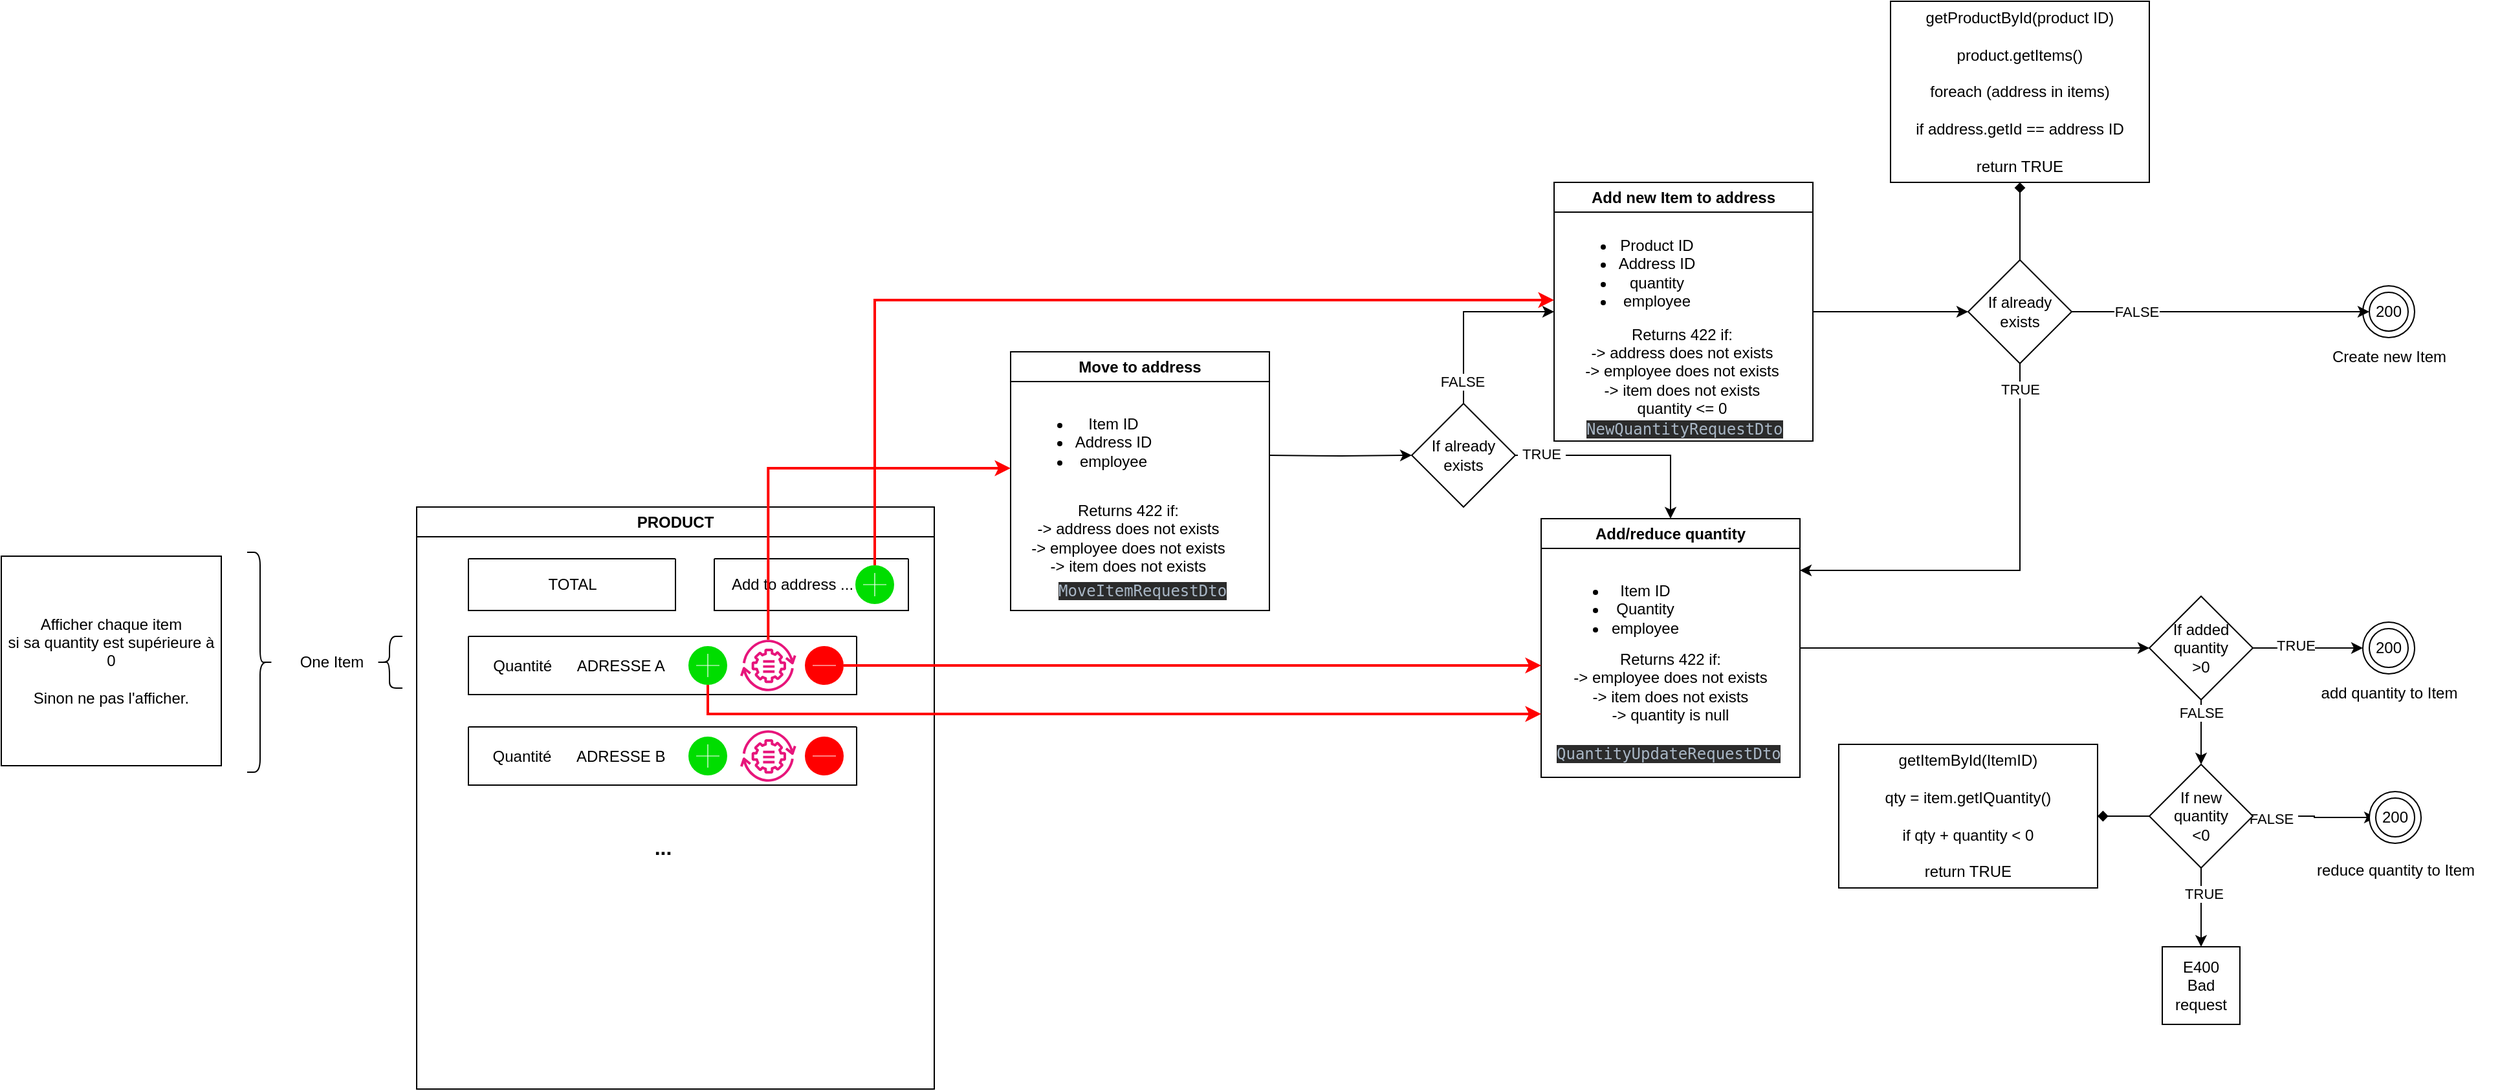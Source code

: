 <mxfile version="22.1.2" type="device">
  <diagram name="Page-1" id="juLC3zvcWGA9uQwjYyNq">
    <mxGraphModel dx="1014" dy="3217" grid="1" gridSize="10" guides="1" tooltips="1" connect="1" arrows="1" fold="1" page="1" pageScale="1" pageWidth="827" pageHeight="1169" math="0" shadow="0">
      <root>
        <mxCell id="0" />
        <mxCell id="1" parent="0" />
        <mxCell id="imZKD1N6SDobM8C1172t-1" value="PRODUCT" style="swimlane;whiteSpace=wrap;html=1;" parent="1" vertex="1">
          <mxGeometry x="1041" y="-880" width="400" height="450" as="geometry" />
        </mxCell>
        <mxCell id="imZKD1N6SDobM8C1172t-2" value="" style="swimlane;startSize=0;" parent="imZKD1N6SDobM8C1172t-1" vertex="1">
          <mxGeometry x="40" y="100" width="300" height="45" as="geometry" />
        </mxCell>
        <mxCell id="imZKD1N6SDobM8C1172t-3" value="Quantité&amp;nbsp; &amp;nbsp; &amp;nbsp; ADRESSE A" style="text;html=1;align=center;verticalAlign=middle;resizable=0;points=[];autosize=1;strokeColor=none;fillColor=none;" parent="imZKD1N6SDobM8C1172t-2" vertex="1">
          <mxGeometry x="5" y="7.5" width="160" height="30" as="geometry" />
        </mxCell>
        <mxCell id="imZKD1N6SDobM8C1172t-4" value="" style="html=1;verticalLabelPosition=bottom;labelBackgroundColor=#ffffff;verticalAlign=top;shadow=0;dashed=0;strokeWidth=2;shape=mxgraph.ios7.misc.add;fillColor=#00dd00;strokeColor=#ffffff;sketch=0;" parent="imZKD1N6SDobM8C1172t-2" vertex="1">
          <mxGeometry x="170" y="7.5" width="30" height="30" as="geometry" />
        </mxCell>
        <mxCell id="imZKD1N6SDobM8C1172t-5" value="" style="sketch=0;outlineConnect=0;fontColor=#232F3E;gradientColor=none;fillColor=#E7157B;strokeColor=none;dashed=0;verticalLabelPosition=bottom;verticalAlign=top;align=center;html=1;fontSize=12;fontStyle=0;aspect=fixed;pointerEvents=1;shape=mxgraph.aws4.systems_manager_change_manager;" parent="imZKD1N6SDobM8C1172t-2" vertex="1">
          <mxGeometry x="210" y="2.5" width="43.33" height="40" as="geometry" />
        </mxCell>
        <mxCell id="imZKD1N6SDobM8C1172t-6" value="" style="html=1;verticalLabelPosition=bottom;labelBackgroundColor=#ffffff;verticalAlign=top;shadow=0;dashed=0;strokeWidth=2;shape=mxgraph.ios7.misc.delete;fillColor=#ff0000;strokeColor=#ffffff;sketch=0;" parent="imZKD1N6SDobM8C1172t-2" vertex="1">
          <mxGeometry x="260" y="7.5" width="30" height="30" as="geometry" />
        </mxCell>
        <mxCell id="imZKD1N6SDobM8C1172t-7" value="" style="swimlane;startSize=0;" parent="imZKD1N6SDobM8C1172t-1" vertex="1">
          <mxGeometry x="40" y="40" width="160" height="40" as="geometry" />
        </mxCell>
        <mxCell id="imZKD1N6SDobM8C1172t-8" value="TOTAL" style="text;html=1;align=center;verticalAlign=middle;resizable=0;points=[];autosize=1;strokeColor=none;fillColor=none;" parent="imZKD1N6SDobM8C1172t-7" vertex="1">
          <mxGeometry x="50" y="5" width="60" height="30" as="geometry" />
        </mxCell>
        <mxCell id="imZKD1N6SDobM8C1172t-9" value="" style="swimlane;startSize=0;" parent="imZKD1N6SDobM8C1172t-1" vertex="1">
          <mxGeometry x="40" y="170" width="300" height="45" as="geometry" />
        </mxCell>
        <mxCell id="imZKD1N6SDobM8C1172t-10" value="Quantité&amp;nbsp; &amp;nbsp; &amp;nbsp; ADRESSE B" style="text;html=1;align=center;verticalAlign=middle;resizable=0;points=[];autosize=1;strokeColor=none;fillColor=none;" parent="imZKD1N6SDobM8C1172t-9" vertex="1">
          <mxGeometry x="5" y="7.5" width="160" height="30" as="geometry" />
        </mxCell>
        <mxCell id="imZKD1N6SDobM8C1172t-11" value="" style="html=1;verticalLabelPosition=bottom;labelBackgroundColor=#ffffff;verticalAlign=top;shadow=0;dashed=0;strokeWidth=2;shape=mxgraph.ios7.misc.add;fillColor=#00dd00;strokeColor=#ffffff;sketch=0;" parent="imZKD1N6SDobM8C1172t-9" vertex="1">
          <mxGeometry x="170" y="7.5" width="30" height="30" as="geometry" />
        </mxCell>
        <mxCell id="imZKD1N6SDobM8C1172t-12" value="" style="sketch=0;outlineConnect=0;fontColor=#232F3E;gradientColor=none;fillColor=#E7157B;strokeColor=none;dashed=0;verticalLabelPosition=bottom;verticalAlign=top;align=center;html=1;fontSize=12;fontStyle=0;aspect=fixed;pointerEvents=1;shape=mxgraph.aws4.systems_manager_change_manager;" parent="imZKD1N6SDobM8C1172t-9" vertex="1">
          <mxGeometry x="210" y="2.5" width="43.33" height="40" as="geometry" />
        </mxCell>
        <mxCell id="imZKD1N6SDobM8C1172t-13" value="" style="html=1;verticalLabelPosition=bottom;labelBackgroundColor=#ffffff;verticalAlign=top;shadow=0;dashed=0;strokeWidth=2;shape=mxgraph.ios7.misc.delete;fillColor=#ff0000;strokeColor=#ffffff;sketch=0;" parent="imZKD1N6SDobM8C1172t-9" vertex="1">
          <mxGeometry x="260" y="7.5" width="30" height="30" as="geometry" />
        </mxCell>
        <mxCell id="imZKD1N6SDobM8C1172t-16" value="" style="swimlane;startSize=0;" parent="imZKD1N6SDobM8C1172t-1" vertex="1">
          <mxGeometry x="230" y="40" width="150" height="40" as="geometry" />
        </mxCell>
        <mxCell id="imZKD1N6SDobM8C1172t-18" value="Add to address ..." style="text;html=1;align=center;verticalAlign=middle;resizable=0;points=[];autosize=1;strokeColor=none;fillColor=none;" parent="imZKD1N6SDobM8C1172t-16" vertex="1">
          <mxGeometry y="5" width="120" height="30" as="geometry" />
        </mxCell>
        <mxCell id="imZKD1N6SDobM8C1172t-15" value="" style="html=1;verticalLabelPosition=bottom;labelBackgroundColor=#ffffff;verticalAlign=top;shadow=0;dashed=0;strokeWidth=2;shape=mxgraph.ios7.misc.add;fillColor=#00dd00;strokeColor=#ffffff;sketch=0;" parent="imZKD1N6SDobM8C1172t-16" vertex="1">
          <mxGeometry x="109" y="5" width="30" height="30" as="geometry" />
        </mxCell>
        <mxCell id="imZKD1N6SDobM8C1172t-22" value="&lt;b&gt;&lt;font style=&quot;font-size: 16px;&quot;&gt;...&lt;/font&gt;&lt;/b&gt;" style="text;html=1;align=center;verticalAlign=middle;resizable=0;points=[];autosize=1;strokeColor=none;fillColor=none;" parent="imZKD1N6SDobM8C1172t-1" vertex="1">
          <mxGeometry x="170" y="248" width="40" height="30" as="geometry" />
        </mxCell>
        <mxCell id="imZKD1N6SDobM8C1172t-27" style="edgeStyle=orthogonalEdgeStyle;rounded=0;orthogonalLoop=1;jettySize=auto;html=1;" parent="1" source="imZKD1N6SDobM8C1172t-14" target="imZKD1N6SDobM8C1172t-26" edge="1">
          <mxGeometry relative="1" as="geometry" />
        </mxCell>
        <mxCell id="imZKD1N6SDobM8C1172t-14" value="Add new Item to address" style="swimlane;whiteSpace=wrap;html=1;startSize=23;" parent="1" vertex="1">
          <mxGeometry x="1920" y="-1131" width="200" height="200" as="geometry" />
        </mxCell>
        <mxCell id="imZKD1N6SDobM8C1172t-19" value="&lt;ul&gt;&lt;li&gt;Product ID&lt;/li&gt;&lt;li&gt;Address ID&lt;/li&gt;&lt;li&gt;quantity&lt;/li&gt;&lt;li&gt;employee&lt;/li&gt;&lt;/ul&gt;" style="text;html=1;align=center;verticalAlign=middle;resizable=0;points=[];autosize=1;strokeColor=none;fillColor=none;" parent="imZKD1N6SDobM8C1172t-14" vertex="1">
          <mxGeometry x="-1" y="20" width="120" height="100" as="geometry" />
        </mxCell>
        <mxCell id="imZKD1N6SDobM8C1172t-65" value="Returns 422 if:&lt;br&gt;-&amp;gt; address does not exists&lt;br&gt;-&amp;gt; employee does not exists&lt;br&gt;-&amp;gt; item does not exists&lt;br&gt;quantity &amp;lt;= 0" style="text;html=1;strokeColor=none;fillColor=none;align=center;verticalAlign=middle;whiteSpace=wrap;rounded=0;" parent="imZKD1N6SDobM8C1172t-14" vertex="1">
          <mxGeometry x="18" y="131" width="162" height="30" as="geometry" />
        </mxCell>
        <mxCell id="ZWg43RYlgXbW-FR2VFtU-54" value="&lt;div style=&quot;background-color:#2b2b2b;color:#a9b7c6&quot;&gt;&lt;pre style=&quot;font-family:&#39;JetBrains Mono&#39;,monospace;font-size:9,8pt;&quot;&gt;NewQuantityRequestDto&lt;/pre&gt;&lt;/div&gt;" style="text;whiteSpace=wrap;html=1;" vertex="1" parent="imZKD1N6SDobM8C1172t-14">
          <mxGeometry x="23" y="165" width="160" height="30" as="geometry" />
        </mxCell>
        <mxCell id="imZKD1N6SDobM8C1172t-20" value="" style="shape=curlyBracket;whiteSpace=wrap;html=1;rounded=1;labelPosition=left;verticalLabelPosition=middle;align=right;verticalAlign=middle;" parent="1" vertex="1">
          <mxGeometry x="1010" y="-780" width="20" height="40" as="geometry" />
        </mxCell>
        <mxCell id="imZKD1N6SDobM8C1172t-21" value="One Item" style="text;html=1;align=center;verticalAlign=middle;resizable=0;points=[];autosize=1;strokeColor=none;fillColor=none;" parent="1" vertex="1">
          <mxGeometry x="940" y="-775" width="70" height="30" as="geometry" />
        </mxCell>
        <mxCell id="imZKD1N6SDobM8C1172t-42" style="edgeStyle=orthogonalEdgeStyle;rounded=0;orthogonalLoop=1;jettySize=auto;html=1;" parent="1" source="imZKD1N6SDobM8C1172t-23" target="imZKD1N6SDobM8C1172t-74" edge="1">
          <mxGeometry relative="1" as="geometry">
            <mxPoint x="2240" y="-771" as="targetPoint" />
          </mxGeometry>
        </mxCell>
        <mxCell id="imZKD1N6SDobM8C1172t-23" value="Add/reduce quantity" style="swimlane;whiteSpace=wrap;html=1;" parent="1" vertex="1">
          <mxGeometry x="1910" y="-871" width="200" height="200" as="geometry" />
        </mxCell>
        <mxCell id="imZKD1N6SDobM8C1172t-24" value="&lt;ul&gt;&lt;li&gt;Item ID&lt;/li&gt;&lt;li&gt;Quantity&lt;/li&gt;&lt;li&gt;employee&lt;/li&gt;&lt;/ul&gt;" style="text;html=1;align=center;verticalAlign=middle;resizable=0;points=[];autosize=1;strokeColor=none;fillColor=none;" parent="imZKD1N6SDobM8C1172t-23" vertex="1">
          <mxGeometry y="30" width="120" height="80" as="geometry" />
        </mxCell>
        <mxCell id="ZWg43RYlgXbW-FR2VFtU-9" value="Returns 422 if:&lt;br&gt;-&amp;gt; employee does not exists&lt;br&gt;-&amp;gt; item does not exists&lt;br&gt;-&amp;gt; quantity is null" style="text;html=1;strokeColor=none;fillColor=none;align=center;verticalAlign=middle;whiteSpace=wrap;rounded=0;" vertex="1" parent="imZKD1N6SDobM8C1172t-23">
          <mxGeometry x="19" y="115" width="162" height="30" as="geometry" />
        </mxCell>
        <mxCell id="ZWg43RYlgXbW-FR2VFtU-51" value="&lt;div style=&quot;background-color:#2b2b2b;color:#a9b7c6&quot;&gt;&lt;pre style=&quot;font-family:&#39;JetBrains Mono&#39;,monospace;font-size:9,8pt;&quot;&gt;QuantityUpdateRequestDto&lt;/pre&gt;&lt;/div&gt;" style="text;whiteSpace=wrap;html=1;" vertex="1" parent="imZKD1N6SDobM8C1172t-23">
          <mxGeometry x="10" y="156" width="180" height="44" as="geometry" />
        </mxCell>
        <mxCell id="imZKD1N6SDobM8C1172t-28" style="edgeStyle=orthogonalEdgeStyle;rounded=0;orthogonalLoop=1;jettySize=auto;html=1;" parent="1" source="imZKD1N6SDobM8C1172t-26" target="imZKD1N6SDobM8C1172t-23" edge="1">
          <mxGeometry relative="1" as="geometry">
            <Array as="points">
              <mxPoint x="2280" y="-831" />
            </Array>
          </mxGeometry>
        </mxCell>
        <mxCell id="imZKD1N6SDobM8C1172t-29" value="TRUE" style="edgeLabel;html=1;align=center;verticalAlign=middle;resizable=0;points=[];" parent="imZKD1N6SDobM8C1172t-28" vertex="1" connectable="0">
          <mxGeometry x="-0.879" relative="1" as="geometry">
            <mxPoint as="offset" />
          </mxGeometry>
        </mxCell>
        <mxCell id="imZKD1N6SDobM8C1172t-40" style="edgeStyle=orthogonalEdgeStyle;rounded=0;orthogonalLoop=1;jettySize=auto;html=1;endArrow=diamond;endFill=1;" parent="1" source="imZKD1N6SDobM8C1172t-26" target="imZKD1N6SDobM8C1172t-38" edge="1">
          <mxGeometry relative="1" as="geometry" />
        </mxCell>
        <mxCell id="imZKD1N6SDobM8C1172t-26" value="If already&lt;br&gt;exists" style="rhombus;whiteSpace=wrap;html=1;" parent="1" vertex="1">
          <mxGeometry x="2240" y="-1071" width="80" height="80" as="geometry" />
        </mxCell>
        <mxCell id="imZKD1N6SDobM8C1172t-37" value="" style="group" parent="1" vertex="1" connectable="0">
          <mxGeometry x="2510" y="-1051" width="110" height="70" as="geometry" />
        </mxCell>
        <mxCell id="imZKD1N6SDobM8C1172t-32" value="" style="group" parent="imZKD1N6SDobM8C1172t-37" vertex="1" connectable="0">
          <mxGeometry x="35" width="40" height="40" as="geometry" />
        </mxCell>
        <mxCell id="imZKD1N6SDobM8C1172t-30" value="" style="ellipse;whiteSpace=wrap;html=1;" parent="imZKD1N6SDobM8C1172t-32" vertex="1">
          <mxGeometry width="40" height="40" as="geometry" />
        </mxCell>
        <mxCell id="imZKD1N6SDobM8C1172t-31" value="200" style="ellipse;whiteSpace=wrap;html=1;" parent="imZKD1N6SDobM8C1172t-32" vertex="1">
          <mxGeometry x="5" y="5" width="30" height="30" as="geometry" />
        </mxCell>
        <mxCell id="imZKD1N6SDobM8C1172t-36" value="Create new Item" style="text;html=1;align=center;verticalAlign=middle;resizable=0;points=[];autosize=1;strokeColor=none;fillColor=none;" parent="imZKD1N6SDobM8C1172t-37" vertex="1">
          <mxGeometry y="40" width="110" height="30" as="geometry" />
        </mxCell>
        <mxCell id="imZKD1N6SDobM8C1172t-38" value="getProductById(product ID)&lt;br&gt;&lt;br&gt;product.getItems()&lt;br&gt;&lt;br&gt;foreach (address in items)&lt;br&gt;&lt;br&gt;if address.getId == address ID&lt;br&gt;&lt;br&gt;return TRUE" style="rounded=0;whiteSpace=wrap;html=1;" parent="1" vertex="1">
          <mxGeometry x="2180" y="-1271" width="200" height="140" as="geometry" />
        </mxCell>
        <mxCell id="imZKD1N6SDobM8C1172t-46" style="edgeStyle=orthogonalEdgeStyle;rounded=0;orthogonalLoop=1;jettySize=auto;html=1;entryX=0;entryY=0.5;entryDx=0;entryDy=0;" parent="1" source="imZKD1N6SDobM8C1172t-74" target="imZKD1N6SDobM8C1172t-51" edge="1">
          <mxGeometry relative="1" as="geometry">
            <mxPoint x="2370" y="-771" as="targetPoint" />
          </mxGeometry>
        </mxCell>
        <mxCell id="imZKD1N6SDobM8C1172t-78" value="TRUE" style="edgeLabel;html=1;align=center;verticalAlign=middle;resizable=0;points=[];" parent="imZKD1N6SDobM8C1172t-46" vertex="1" connectable="0">
          <mxGeometry x="-0.24" y="2" relative="1" as="geometry">
            <mxPoint as="offset" />
          </mxGeometry>
        </mxCell>
        <mxCell id="imZKD1N6SDobM8C1172t-49" value="" style="group" parent="1" vertex="1" connectable="0">
          <mxGeometry x="2510" y="-791" width="140" height="70" as="geometry" />
        </mxCell>
        <mxCell id="imZKD1N6SDobM8C1172t-50" value="" style="group" parent="imZKD1N6SDobM8C1172t-49" vertex="1" connectable="0">
          <mxGeometry x="35" width="40" height="40" as="geometry" />
        </mxCell>
        <mxCell id="imZKD1N6SDobM8C1172t-51" value="" style="ellipse;whiteSpace=wrap;html=1;" parent="imZKD1N6SDobM8C1172t-50" vertex="1">
          <mxGeometry width="40" height="40" as="geometry" />
        </mxCell>
        <mxCell id="imZKD1N6SDobM8C1172t-52" value="200" style="ellipse;whiteSpace=wrap;html=1;" parent="imZKD1N6SDobM8C1172t-50" vertex="1">
          <mxGeometry x="5" y="5" width="30" height="30" as="geometry" />
        </mxCell>
        <mxCell id="imZKD1N6SDobM8C1172t-53" value="add quantity to Item" style="text;html=1;align=center;verticalAlign=middle;resizable=0;points=[];autosize=1;strokeColor=none;fillColor=none;" parent="imZKD1N6SDobM8C1172t-49" vertex="1">
          <mxGeometry x="-10" y="40" width="130" height="30" as="geometry" />
        </mxCell>
        <mxCell id="imZKD1N6SDobM8C1172t-55" style="edgeStyle=orthogonalEdgeStyle;rounded=0;orthogonalLoop=1;jettySize=auto;html=1;strokeColor=#FF0000;strokeWidth=2;" parent="1" source="imZKD1N6SDobM8C1172t-15" target="imZKD1N6SDobM8C1172t-14" edge="1">
          <mxGeometry relative="1" as="geometry">
            <Array as="points">
              <mxPoint x="1395" y="-1040" />
            </Array>
          </mxGeometry>
        </mxCell>
        <mxCell id="imZKD1N6SDobM8C1172t-70" style="edgeStyle=orthogonalEdgeStyle;rounded=0;orthogonalLoop=1;jettySize=auto;html=1;entryX=0;entryY=0.5;entryDx=0;entryDy=0;" parent="1" target="imZKD1N6SDobM8C1172t-61" edge="1">
          <mxGeometry relative="1" as="geometry">
            <mxPoint x="1700" y="-920" as="sourcePoint" />
          </mxGeometry>
        </mxCell>
        <mxCell id="imZKD1N6SDobM8C1172t-56" value="Move to address" style="swimlane;whiteSpace=wrap;html=1;" parent="1" vertex="1">
          <mxGeometry x="1500" y="-1000" width="200" height="200" as="geometry" />
        </mxCell>
        <mxCell id="imZKD1N6SDobM8C1172t-57" value="&lt;ul&gt;&lt;li&gt;Item ID&lt;/li&gt;&lt;li&gt;Address ID&lt;/li&gt;&lt;li&gt;&lt;span style=&quot;background-color: initial;&quot;&gt;employee&lt;/span&gt;&lt;br&gt;&lt;/li&gt;&lt;/ul&gt;" style="text;html=1;align=center;verticalAlign=middle;resizable=0;points=[];autosize=1;strokeColor=none;fillColor=none;" parent="imZKD1N6SDobM8C1172t-56" vertex="1">
          <mxGeometry x="-1" y="30" width="120" height="80" as="geometry" />
        </mxCell>
        <mxCell id="ZWg43RYlgXbW-FR2VFtU-2" value="Returns 422 if:&lt;br&gt;-&amp;gt; address does not exists&lt;br&gt;-&amp;gt; employee does not exists&lt;br&gt;-&amp;gt; item does not exists" style="text;html=1;strokeColor=none;fillColor=none;align=center;verticalAlign=middle;whiteSpace=wrap;rounded=0;" vertex="1" parent="imZKD1N6SDobM8C1172t-56">
          <mxGeometry x="10" y="129" width="162" height="30" as="geometry" />
        </mxCell>
        <mxCell id="ZWg43RYlgXbW-FR2VFtU-55" value="&lt;div style=&quot;background-color:#2b2b2b;color:#a9b7c6&quot;&gt;&lt;pre style=&quot;font-family:&#39;JetBrains Mono&#39;,monospace;font-size:9,8pt;&quot;&gt;MoveItemRequestDto&lt;/pre&gt;&lt;/div&gt;" style="text;whiteSpace=wrap;html=1;" vertex="1" parent="imZKD1N6SDobM8C1172t-56">
          <mxGeometry x="35" y="159" width="130" height="30" as="geometry" />
        </mxCell>
        <mxCell id="imZKD1N6SDobM8C1172t-58" style="edgeStyle=orthogonalEdgeStyle;rounded=0;orthogonalLoop=1;jettySize=auto;html=1;strokeWidth=2;strokeColor=#FF0000;" parent="1" source="imZKD1N6SDobM8C1172t-4" target="imZKD1N6SDobM8C1172t-23" edge="1">
          <mxGeometry relative="1" as="geometry">
            <Array as="points">
              <mxPoint x="1266" y="-720" />
            </Array>
          </mxGeometry>
        </mxCell>
        <mxCell id="imZKD1N6SDobM8C1172t-66" style="edgeStyle=orthogonalEdgeStyle;rounded=0;orthogonalLoop=1;jettySize=auto;html=1;" parent="1" source="imZKD1N6SDobM8C1172t-61" target="imZKD1N6SDobM8C1172t-23" edge="1">
          <mxGeometry relative="1" as="geometry" />
        </mxCell>
        <mxCell id="imZKD1N6SDobM8C1172t-68" value="&amp;nbsp;TRUE&amp;nbsp;" style="edgeLabel;html=1;align=center;verticalAlign=middle;resizable=0;points=[];" parent="imZKD1N6SDobM8C1172t-66" vertex="1" connectable="0">
          <mxGeometry x="-0.767" y="1" relative="1" as="geometry">
            <mxPoint as="offset" />
          </mxGeometry>
        </mxCell>
        <mxCell id="imZKD1N6SDobM8C1172t-67" style="edgeStyle=orthogonalEdgeStyle;rounded=0;orthogonalLoop=1;jettySize=auto;html=1;" parent="1" source="imZKD1N6SDobM8C1172t-61" target="imZKD1N6SDobM8C1172t-14" edge="1">
          <mxGeometry relative="1" as="geometry">
            <Array as="points">
              <mxPoint x="1850" y="-1031" />
            </Array>
          </mxGeometry>
        </mxCell>
        <mxCell id="imZKD1N6SDobM8C1172t-69" value="&amp;nbsp;FALSE&amp;nbsp;" style="edgeLabel;html=1;align=center;verticalAlign=middle;resizable=0;points=[];" parent="imZKD1N6SDobM8C1172t-67" vertex="1" connectable="0">
          <mxGeometry x="-0.751" y="1" relative="1" as="geometry">
            <mxPoint as="offset" />
          </mxGeometry>
        </mxCell>
        <mxCell id="imZKD1N6SDobM8C1172t-61" value="If already&lt;br&gt;exists" style="rhombus;whiteSpace=wrap;html=1;" parent="1" vertex="1">
          <mxGeometry x="1810" y="-960" width="80" height="80" as="geometry" />
        </mxCell>
        <mxCell id="imZKD1N6SDobM8C1172t-74" value="If added quantity&lt;br&gt;&amp;gt;0" style="rhombus;whiteSpace=wrap;html=1;" parent="1" vertex="1">
          <mxGeometry x="2380" y="-811" width="80" height="80" as="geometry" />
        </mxCell>
        <mxCell id="ZWg43RYlgXbW-FR2VFtU-1" style="edgeStyle=orthogonalEdgeStyle;rounded=0;orthogonalLoop=1;jettySize=auto;html=1;strokeWidth=2;strokeColor=#FF0000;" edge="1" parent="1" source="imZKD1N6SDobM8C1172t-5" target="imZKD1N6SDobM8C1172t-56">
          <mxGeometry relative="1" as="geometry">
            <Array as="points">
              <mxPoint x="1313" y="-910" />
            </Array>
          </mxGeometry>
        </mxCell>
        <mxCell id="imZKD1N6SDobM8C1172t-73" style="edgeStyle=orthogonalEdgeStyle;rounded=0;orthogonalLoop=1;jettySize=auto;html=1;strokeColor=#FF0000;strokeWidth=2;" parent="1" source="imZKD1N6SDobM8C1172t-6" edge="1" target="imZKD1N6SDobM8C1172t-23">
          <mxGeometry relative="1" as="geometry">
            <mxPoint x="1356" y="-720" as="targetPoint" />
            <Array as="points">
              <mxPoint x="1790" y="-758" />
              <mxPoint x="1790" y="-758" />
            </Array>
          </mxGeometry>
        </mxCell>
        <mxCell id="ZWg43RYlgXbW-FR2VFtU-4" value="" style="edgeStyle=orthogonalEdgeStyle;rounded=0;orthogonalLoop=1;jettySize=auto;html=1;" edge="1" parent="1" source="imZKD1N6SDobM8C1172t-26" target="imZKD1N6SDobM8C1172t-31">
          <mxGeometry relative="1" as="geometry">
            <mxPoint x="2320" y="-1031" as="sourcePoint" />
            <mxPoint x="2440" y="-1031.0" as="targetPoint" />
          </mxGeometry>
        </mxCell>
        <mxCell id="ZWg43RYlgXbW-FR2VFtU-5" value="FALSE" style="edgeLabel;html=1;align=center;verticalAlign=middle;resizable=0;points=[];" vertex="1" connectable="0" parent="ZWg43RYlgXbW-FR2VFtU-4">
          <mxGeometry x="-0.638" y="-1" relative="1" as="geometry">
            <mxPoint x="8" y="-1" as="offset" />
          </mxGeometry>
        </mxCell>
        <mxCell id="ZWg43RYlgXbW-FR2VFtU-13" style="edgeStyle=orthogonalEdgeStyle;rounded=0;orthogonalLoop=1;jettySize=auto;html=1;" edge="1" parent="1" source="ZWg43RYlgXbW-FR2VFtU-10" target="ZWg43RYlgXbW-FR2VFtU-12">
          <mxGeometry relative="1" as="geometry">
            <mxPoint x="2271.45" y="-721" as="sourcePoint" />
          </mxGeometry>
        </mxCell>
        <mxCell id="ZWg43RYlgXbW-FR2VFtU-14" value="TRUE" style="edgeLabel;html=1;align=center;verticalAlign=middle;resizable=0;points=[];" vertex="1" connectable="0" parent="ZWg43RYlgXbW-FR2VFtU-13">
          <mxGeometry x="-0.357" y="2" relative="1" as="geometry">
            <mxPoint as="offset" />
          </mxGeometry>
        </mxCell>
        <mxCell id="ZWg43RYlgXbW-FR2VFtU-12" value="E400&lt;br&gt;Bad request" style="whiteSpace=wrap;html=1;aspect=fixed;" vertex="1" parent="1">
          <mxGeometry x="2390.0" y="-540" width="60" height="60" as="geometry" />
        </mxCell>
        <mxCell id="ZWg43RYlgXbW-FR2VFtU-15" value="" style="edgeStyle=orthogonalEdgeStyle;rounded=0;orthogonalLoop=1;jettySize=auto;html=1;" edge="1" parent="1" source="imZKD1N6SDobM8C1172t-74" target="ZWg43RYlgXbW-FR2VFtU-10">
          <mxGeometry relative="1" as="geometry">
            <Array as="points" />
            <mxPoint x="2420" y="-731" as="sourcePoint" />
            <mxPoint x="1950" y="-540" as="targetPoint" />
          </mxGeometry>
        </mxCell>
        <mxCell id="ZWg43RYlgXbW-FR2VFtU-16" value="FALSE" style="edgeLabel;html=1;align=center;verticalAlign=middle;resizable=0;points=[];" vertex="1" connectable="0" parent="ZWg43RYlgXbW-FR2VFtU-15">
          <mxGeometry x="-0.942" y="2" relative="1" as="geometry">
            <mxPoint x="-2" y="8" as="offset" />
          </mxGeometry>
        </mxCell>
        <mxCell id="ZWg43RYlgXbW-FR2VFtU-40" style="edgeStyle=orthogonalEdgeStyle;rounded=0;orthogonalLoop=1;jettySize=auto;html=1;" edge="1" parent="1" source="ZWg43RYlgXbW-FR2VFtU-10" target="ZWg43RYlgXbW-FR2VFtU-46">
          <mxGeometry relative="1" as="geometry">
            <mxPoint x="2540" y="-640" as="targetPoint" />
          </mxGeometry>
        </mxCell>
        <mxCell id="ZWg43RYlgXbW-FR2VFtU-41" value="&amp;nbsp;FALSE&amp;nbsp;" style="edgeLabel;html=1;align=center;verticalAlign=middle;resizable=0;points=[];" vertex="1" connectable="0" parent="ZWg43RYlgXbW-FR2VFtU-40">
          <mxGeometry x="-0.705" y="-2" relative="1" as="geometry">
            <mxPoint as="offset" />
          </mxGeometry>
        </mxCell>
        <mxCell id="ZWg43RYlgXbW-FR2VFtU-43" style="edgeStyle=orthogonalEdgeStyle;rounded=0;orthogonalLoop=1;jettySize=auto;html=1;endArrow=diamond;endFill=1;" edge="1" parent="1" source="ZWg43RYlgXbW-FR2VFtU-10" target="ZWg43RYlgXbW-FR2VFtU-42">
          <mxGeometry relative="1" as="geometry" />
        </mxCell>
        <mxCell id="ZWg43RYlgXbW-FR2VFtU-10" value="If new &lt;br&gt;quantity&lt;br&gt;&amp;lt;0" style="rhombus;whiteSpace=wrap;html=1;" vertex="1" parent="1">
          <mxGeometry x="2380" y="-681" width="80" height="80" as="geometry" />
        </mxCell>
        <mxCell id="ZWg43RYlgXbW-FR2VFtU-42" value="getItemById(ItemID)&lt;br&gt;&lt;br&gt;qty = item.getIQuantity()&lt;br&gt;&lt;br&gt;if qty + quantity &amp;lt; 0&lt;br&gt;&lt;br&gt;return TRUE" style="rounded=0;whiteSpace=wrap;html=1;" vertex="1" parent="1">
          <mxGeometry x="2140" y="-696.5" width="200" height="111" as="geometry" />
        </mxCell>
        <mxCell id="ZWg43RYlgXbW-FR2VFtU-44" value="" style="group" vertex="1" connectable="0" parent="1">
          <mxGeometry x="2550" y="-660" width="40" height="40" as="geometry" />
        </mxCell>
        <mxCell id="ZWg43RYlgXbW-FR2VFtU-45" value="" style="ellipse;whiteSpace=wrap;html=1;" vertex="1" parent="ZWg43RYlgXbW-FR2VFtU-44">
          <mxGeometry width="40" height="40" as="geometry" />
        </mxCell>
        <mxCell id="ZWg43RYlgXbW-FR2VFtU-46" value="200" style="ellipse;whiteSpace=wrap;html=1;" vertex="1" parent="ZWg43RYlgXbW-FR2VFtU-44">
          <mxGeometry x="5" y="5" width="30" height="30" as="geometry" />
        </mxCell>
        <mxCell id="ZWg43RYlgXbW-FR2VFtU-48" value="reduce quantity to Item" style="text;html=1;align=center;verticalAlign=middle;resizable=0;points=[];autosize=1;strokeColor=none;fillColor=none;" vertex="1" parent="1">
          <mxGeometry x="2495" y="-614" width="150" height="30" as="geometry" />
        </mxCell>
        <mxCell id="ZWg43RYlgXbW-FR2VFtU-49" value="" style="shape=curlyBracket;whiteSpace=wrap;html=1;rounded=1;labelPosition=left;verticalLabelPosition=middle;align=right;verticalAlign=middle;rotation=-180;" vertex="1" parent="1">
          <mxGeometry x="910" y="-845" width="20" height="170" as="geometry" />
        </mxCell>
        <mxCell id="ZWg43RYlgXbW-FR2VFtU-50" value="Afficher chaque item&lt;br&gt;si sa quantity est supérieure à 0&lt;br&gt;&lt;br&gt;Sinon ne pas l&#39;afficher." style="rounded=0;whiteSpace=wrap;html=1;" vertex="1" parent="1">
          <mxGeometry x="720" y="-842" width="170" height="162" as="geometry" />
        </mxCell>
      </root>
    </mxGraphModel>
  </diagram>
</mxfile>
